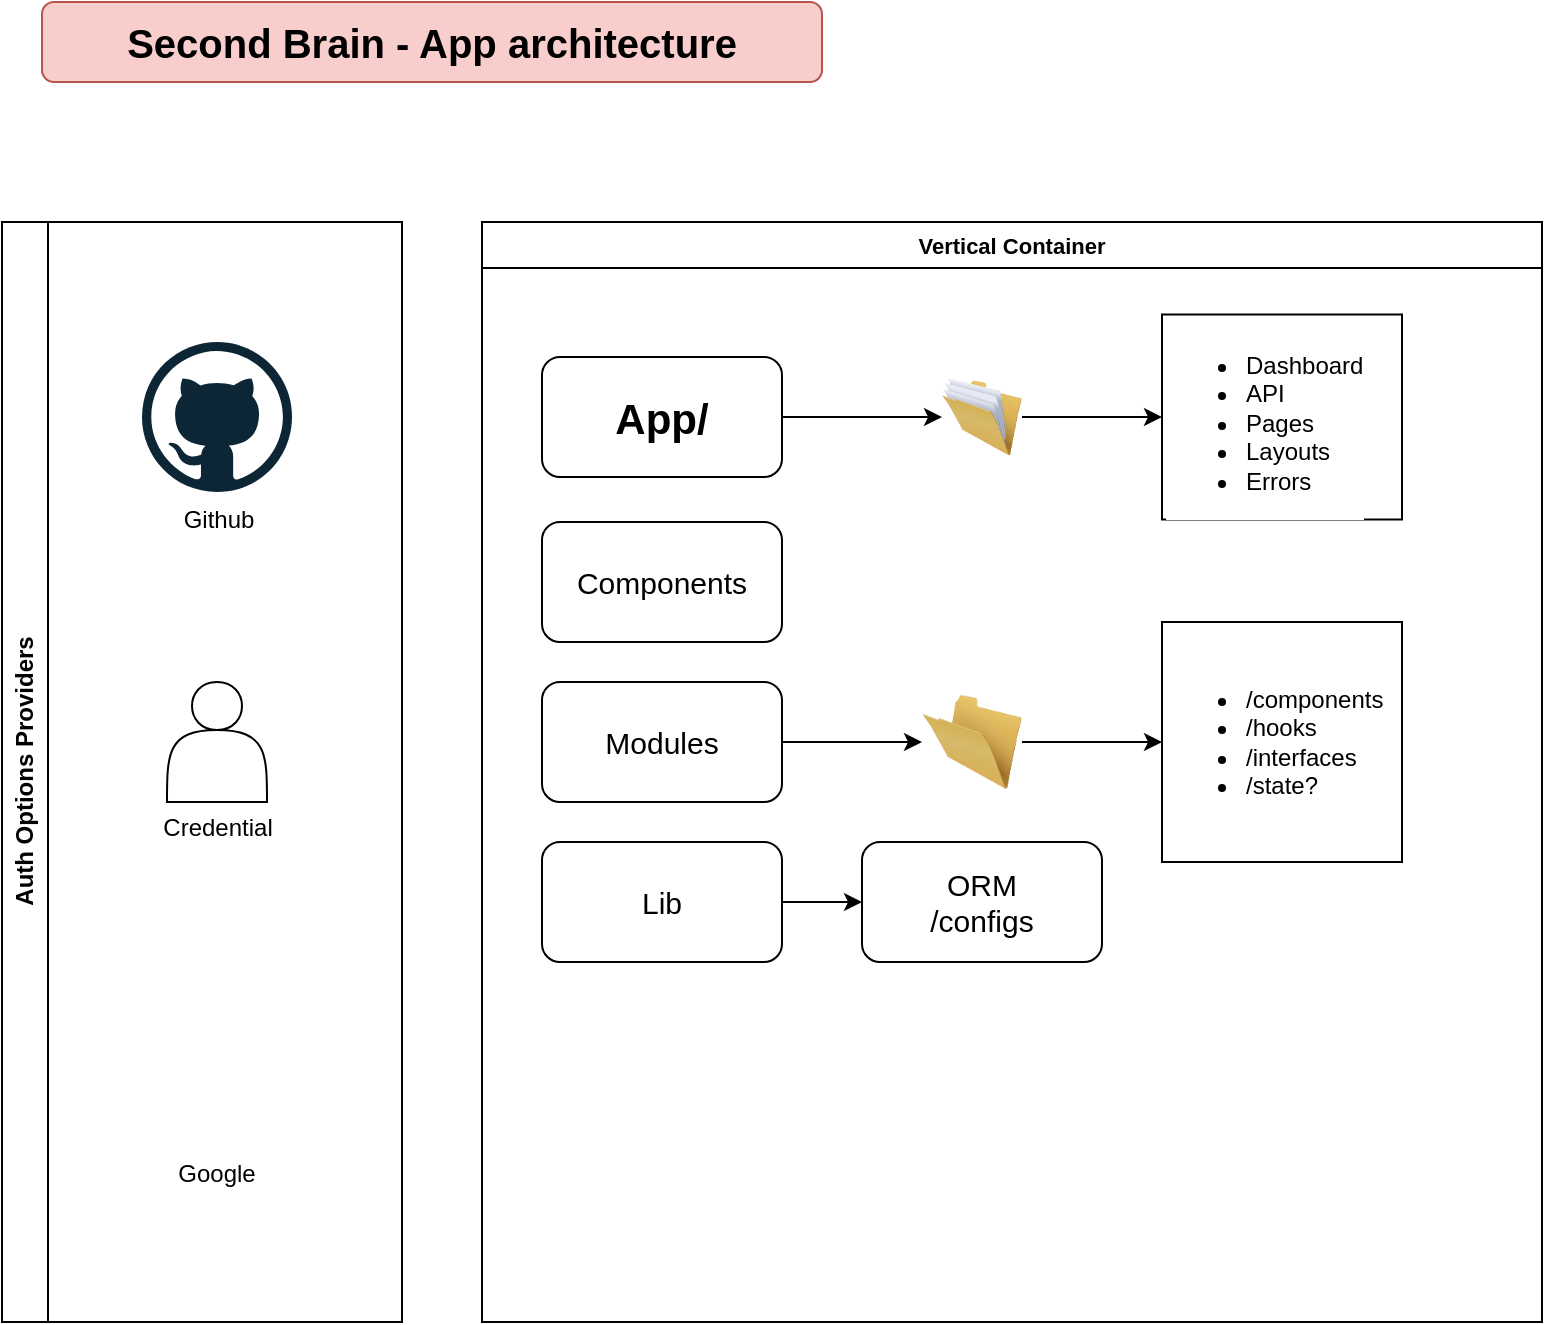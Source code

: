 <mxfile version="24.5.4" type="github">
  <diagram name="Page-1" id="zUJ7GC7uD28MWCzUeDHU">
    <mxGraphModel dx="1647" dy="846" grid="1" gridSize="10" guides="1" tooltips="1" connect="1" arrows="1" fold="1" page="1" pageScale="1" pageWidth="850" pageHeight="1100" math="0" shadow="0">
      <root>
        <mxCell id="0" />
        <mxCell id="1" parent="0" />
        <mxCell id="sbCPYrGfywKiEF4ClO-b-1" value="Second Brain - App architecture" style="rounded=1;whiteSpace=wrap;html=1;fillColor=#f8cecc;strokeColor=#b85450;fontStyle=1;fontSize=20;" vertex="1" parent="1">
          <mxGeometry x="70" y="40" width="390" height="40" as="geometry" />
        </mxCell>
        <mxCell id="sbCPYrGfywKiEF4ClO-b-4" value="Vertical Container" style="swimlane;whiteSpace=wrap;html=1;fontSize=11;" vertex="1" parent="1">
          <mxGeometry x="290" y="150" width="530" height="550" as="geometry" />
        </mxCell>
        <mxCell id="sbCPYrGfywKiEF4ClO-b-16" style="edgeStyle=orthogonalEdgeStyle;rounded=0;orthogonalLoop=1;jettySize=auto;html=1;" edge="1" parent="sbCPYrGfywKiEF4ClO-b-4" source="sbCPYrGfywKiEF4ClO-b-9" target="sbCPYrGfywKiEF4ClO-b-15">
          <mxGeometry relative="1" as="geometry" />
        </mxCell>
        <mxCell id="sbCPYrGfywKiEF4ClO-b-9" value="App/" style="rounded=1;whiteSpace=wrap;html=1;fontStyle=1;fontSize=21;" vertex="1" parent="sbCPYrGfywKiEF4ClO-b-4">
          <mxGeometry x="30" y="67.5" width="120" height="60" as="geometry" />
        </mxCell>
        <mxCell id="sbCPYrGfywKiEF4ClO-b-20" style="edgeStyle=orthogonalEdgeStyle;rounded=0;orthogonalLoop=1;jettySize=auto;html=1;entryX=0;entryY=0.5;entryDx=0;entryDy=0;exitX=1;exitY=0.5;exitDx=0;exitDy=0;" edge="1" parent="sbCPYrGfywKiEF4ClO-b-4" source="sbCPYrGfywKiEF4ClO-b-11" target="sbCPYrGfywKiEF4ClO-b-19">
          <mxGeometry relative="1" as="geometry" />
        </mxCell>
        <mxCell id="sbCPYrGfywKiEF4ClO-b-10" value="Components" style="rounded=1;whiteSpace=wrap;html=1;fontStyle=0;fontSize=15;" vertex="1" parent="sbCPYrGfywKiEF4ClO-b-4">
          <mxGeometry x="30" y="150" width="120" height="60" as="geometry" />
        </mxCell>
        <mxCell id="sbCPYrGfywKiEF4ClO-b-11" value="Modules" style="rounded=1;whiteSpace=wrap;html=1;fontStyle=0;fontSize=15;" vertex="1" parent="sbCPYrGfywKiEF4ClO-b-4">
          <mxGeometry x="30" y="230" width="120" height="60" as="geometry" />
        </mxCell>
        <mxCell id="sbCPYrGfywKiEF4ClO-b-26" value="" style="edgeStyle=orthogonalEdgeStyle;rounded=0;orthogonalLoop=1;jettySize=auto;html=1;" edge="1" parent="sbCPYrGfywKiEF4ClO-b-4" source="sbCPYrGfywKiEF4ClO-b-13" target="sbCPYrGfywKiEF4ClO-b-25">
          <mxGeometry relative="1" as="geometry" />
        </mxCell>
        <mxCell id="sbCPYrGfywKiEF4ClO-b-13" value="Lib" style="rounded=1;whiteSpace=wrap;html=1;fontStyle=0;fontSize=15;" vertex="1" parent="sbCPYrGfywKiEF4ClO-b-4">
          <mxGeometry x="30" y="310" width="120" height="60" as="geometry" />
        </mxCell>
        <mxCell id="sbCPYrGfywKiEF4ClO-b-18" value="" style="edgeStyle=orthogonalEdgeStyle;rounded=0;orthogonalLoop=1;jettySize=auto;html=1;" edge="1" parent="sbCPYrGfywKiEF4ClO-b-4" source="sbCPYrGfywKiEF4ClO-b-15" target="sbCPYrGfywKiEF4ClO-b-17">
          <mxGeometry relative="1" as="geometry" />
        </mxCell>
        <mxCell id="sbCPYrGfywKiEF4ClO-b-15" value="" style="image;html=1;image=img/lib/clip_art/general/Full_Folder_128x128.png" vertex="1" parent="sbCPYrGfywKiEF4ClO-b-4">
          <mxGeometry x="230" y="71.25" width="40" height="52.5" as="geometry" />
        </mxCell>
        <mxCell id="sbCPYrGfywKiEF4ClO-b-17" value="&lt;ul&gt;&lt;li&gt;Dashboard&lt;/li&gt;&lt;li style=&quot;&quot;&gt;API&lt;/li&gt;&lt;li style=&quot;&quot;&gt;Pages&lt;/li&gt;&lt;li style=&quot;&quot;&gt;Layouts&lt;/li&gt;&lt;li style=&quot;&quot;&gt;Errors&lt;/li&gt;&lt;/ul&gt;" style="whiteSpace=wrap;html=1;verticalAlign=top;labelBackgroundColor=default;align=left;" vertex="1" parent="sbCPYrGfywKiEF4ClO-b-4">
          <mxGeometry x="340" y="46.25" width="120" height="102.5" as="geometry" />
        </mxCell>
        <mxCell id="sbCPYrGfywKiEF4ClO-b-24" style="edgeStyle=orthogonalEdgeStyle;rounded=0;orthogonalLoop=1;jettySize=auto;html=1;entryX=0;entryY=0.5;entryDx=0;entryDy=0;" edge="1" parent="sbCPYrGfywKiEF4ClO-b-4" source="sbCPYrGfywKiEF4ClO-b-19" target="sbCPYrGfywKiEF4ClO-b-23">
          <mxGeometry relative="1" as="geometry" />
        </mxCell>
        <mxCell id="sbCPYrGfywKiEF4ClO-b-19" value="" style="image;html=1;image=img/lib/clip_art/general/Empty_Folder_128x128.png" vertex="1" parent="sbCPYrGfywKiEF4ClO-b-4">
          <mxGeometry x="220" y="235" width="50" height="50" as="geometry" />
        </mxCell>
        <mxCell id="sbCPYrGfywKiEF4ClO-b-23" value="&lt;ul&gt;&lt;li&gt;/components&lt;/li&gt;&lt;li&gt;&lt;span style=&quot;background-color: initial;&quot;&gt;/hooks&lt;/span&gt;&lt;/li&gt;&lt;li&gt;&lt;span style=&quot;background-color: initial;&quot;&gt;/interfaces&lt;/span&gt;&lt;/li&gt;&lt;li&gt;&lt;span style=&quot;background-color: initial;&quot;&gt;/state?&lt;/span&gt;&lt;/li&gt;&lt;/ul&gt;" style="whiteSpace=wrap;html=1;aspect=fixed;align=left;" vertex="1" parent="sbCPYrGfywKiEF4ClO-b-4">
          <mxGeometry x="340" y="200" width="120" height="120" as="geometry" />
        </mxCell>
        <mxCell id="sbCPYrGfywKiEF4ClO-b-25" value="ORM&lt;div&gt;/configs&lt;/div&gt;" style="rounded=1;whiteSpace=wrap;html=1;fontStyle=0;fontSize=15;" vertex="1" parent="sbCPYrGfywKiEF4ClO-b-4">
          <mxGeometry x="190" y="310" width="120" height="60" as="geometry" />
        </mxCell>
        <mxCell id="sbCPYrGfywKiEF4ClO-b-5" value="Auth Options Providers" style="swimlane;horizontal=0;whiteSpace=wrap;html=1;" vertex="1" parent="1">
          <mxGeometry x="50" y="150" width="200" height="550" as="geometry" />
        </mxCell>
        <mxCell id="sbCPYrGfywKiEF4ClO-b-6" value="Github" style="dashed=0;outlineConnect=0;html=1;align=center;labelPosition=center;verticalLabelPosition=bottom;verticalAlign=top;shape=mxgraph.weblogos.github" vertex="1" parent="sbCPYrGfywKiEF4ClO-b-5">
          <mxGeometry x="70" y="60" width="75" height="75" as="geometry" />
        </mxCell>
        <mxCell id="sbCPYrGfywKiEF4ClO-b-7" value="&lt;div&gt;&lt;br&gt;&lt;/div&gt;&lt;div&gt;&lt;br&gt;&lt;/div&gt;&lt;div&gt;&lt;br&gt;&lt;/div&gt;&lt;div&gt;&lt;br&gt;&lt;/div&gt;&lt;div&gt;&lt;br&gt;&lt;/div&gt;&lt;div&gt;&lt;br&gt;&lt;/div&gt;Credential" style="shape=actor;whiteSpace=wrap;html=1;" vertex="1" parent="sbCPYrGfywKiEF4ClO-b-5">
          <mxGeometry x="82.5" y="230" width="50" height="60" as="geometry" />
        </mxCell>
        <mxCell id="sbCPYrGfywKiEF4ClO-b-8" value="Google" style="shape=image;verticalLabelPosition=bottom;labelBackgroundColor=default;verticalAlign=top;aspect=fixed;imageAspect=0;image=https://cdn1.iconfinder.com/data/icons/google-s-logo/150/Google_Icons-09-512.png;" vertex="1" parent="sbCPYrGfywKiEF4ClO-b-5">
          <mxGeometry x="61.5" y="370" width="92" height="92" as="geometry" />
        </mxCell>
      </root>
    </mxGraphModel>
  </diagram>
</mxfile>
